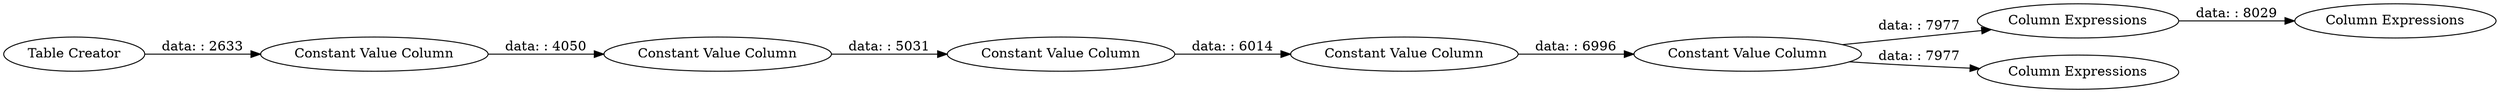 digraph {
	"-5794762963057657411_1" [label="Table Creator"]
	"-5794762963057657411_6" [label="Constant Value Column"]
	"-5794762963057657411_4" [label="Constant Value Column"]
	"-5794762963057657411_15" [label="Column Expressions"]
	"-5794762963057657411_3" [label="Constant Value Column"]
	"-5794762963057657411_14" [label="Constant Value Column"]
	"-5794762963057657411_17" [label="Column Expressions"]
	"-5794762963057657411_16" [label="Column Expressions"]
	"-5794762963057657411_5" [label="Constant Value Column"]
	"-5794762963057657411_14" -> "-5794762963057657411_3" [label="data: : 4050"]
	"-5794762963057657411_6" -> "-5794762963057657411_15" [label="data: : 7977"]
	"-5794762963057657411_1" -> "-5794762963057657411_14" [label="data: : 2633"]
	"-5794762963057657411_6" -> "-5794762963057657411_17" [label="data: : 7977"]
	"-5794762963057657411_3" -> "-5794762963057657411_4" [label="data: : 5031"]
	"-5794762963057657411_4" -> "-5794762963057657411_5" [label="data: : 6014"]
	"-5794762963057657411_5" -> "-5794762963057657411_6" [label="data: : 6996"]
	"-5794762963057657411_15" -> "-5794762963057657411_16" [label="data: : 8029"]
	rankdir=LR
}
